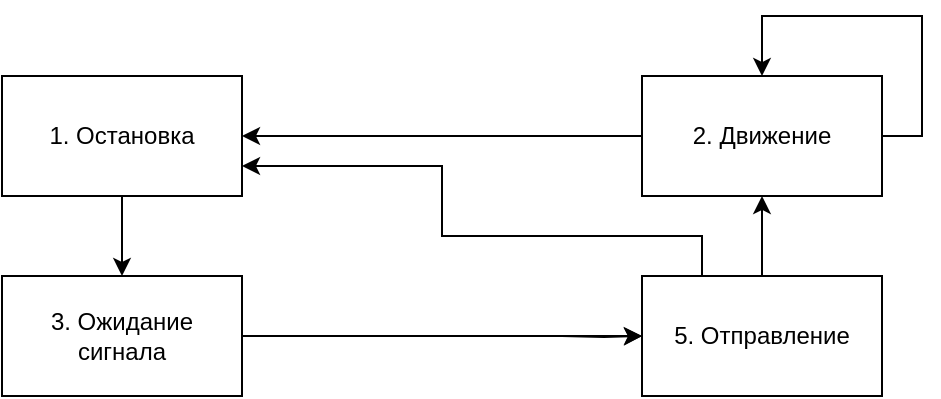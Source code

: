 <mxfile version="19.0.2" type="device"><diagram id="Yfxy3u2Mr8OOmJd5fezI" name="Page-1"><mxGraphModel dx="1038" dy="649" grid="1" gridSize="10" guides="1" tooltips="1" connect="1" arrows="1" fold="1" page="1" pageScale="1" pageWidth="827" pageHeight="1169" math="0" shadow="0"><root><mxCell id="0"/><mxCell id="1" parent="0"/><mxCell id="9" style="edgeStyle=orthogonalEdgeStyle;rounded=0;orthogonalLoop=1;jettySize=auto;html=1;entryX=0.5;entryY=0;entryDx=0;entryDy=0;" parent="1" source="2" target="3" edge="1"><mxGeometry relative="1" as="geometry"/></mxCell><mxCell id="2" value="1. Остановка" style="rounded=0;whiteSpace=wrap;html=1;" parent="1" vertex="1"><mxGeometry x="160" y="170" width="120" height="60" as="geometry"/></mxCell><mxCell id="HSz1Uy9JSJRexG8I0wha-15" style="edgeStyle=orthogonalEdgeStyle;rounded=0;orthogonalLoop=1;jettySize=auto;html=1;entryX=0;entryY=0.5;entryDx=0;entryDy=0;" edge="1" parent="1" source="3" target="5"><mxGeometry relative="1" as="geometry"/></mxCell><mxCell id="3" value="3. Ожидание сигнала" style="rounded=0;whiteSpace=wrap;html=1;" parent="1" vertex="1"><mxGeometry x="160" y="270" width="120" height="60" as="geometry"/></mxCell><mxCell id="13" style="edgeStyle=orthogonalEdgeStyle;rounded=0;orthogonalLoop=1;jettySize=auto;html=1;" parent="1" target="5" edge="1"><mxGeometry relative="1" as="geometry"><mxPoint x="440" y="300" as="sourcePoint"/></mxGeometry></mxCell><mxCell id="14" style="edgeStyle=orthogonalEdgeStyle;rounded=0;orthogonalLoop=1;jettySize=auto;html=1;entryX=0.5;entryY=1;entryDx=0;entryDy=0;" parent="1" source="5" target="6" edge="1"><mxGeometry relative="1" as="geometry"/></mxCell><mxCell id="15" style="edgeStyle=orthogonalEdgeStyle;rounded=0;orthogonalLoop=1;jettySize=auto;html=1;entryX=1;entryY=0.75;entryDx=0;entryDy=0;" parent="1" source="5" target="2" edge="1"><mxGeometry relative="1" as="geometry"><Array as="points"><mxPoint x="510" y="250"/><mxPoint x="380" y="250"/><mxPoint x="380" y="215"/></Array></mxGeometry></mxCell><mxCell id="5" value="5. Отправление" style="rounded=0;whiteSpace=wrap;html=1;" parent="1" vertex="1"><mxGeometry x="480" y="270" width="120" height="60" as="geometry"/></mxCell><mxCell id="7" style="edgeStyle=orthogonalEdgeStyle;rounded=0;orthogonalLoop=1;jettySize=auto;html=1;entryX=1;entryY=0.5;entryDx=0;entryDy=0;" parent="1" source="6" target="2" edge="1"><mxGeometry relative="1" as="geometry"/></mxCell><mxCell id="6" value="2. Движение" style="rounded=0;whiteSpace=wrap;html=1;" parent="1" vertex="1"><mxGeometry x="480" y="170" width="120" height="60" as="geometry"/></mxCell><mxCell id="11" style="edgeStyle=orthogonalEdgeStyle;rounded=0;orthogonalLoop=1;jettySize=auto;html=1;" parent="1" source="6" target="6" edge="1"><mxGeometry relative="1" as="geometry"><Array as="points"><mxPoint x="620" y="200"/><mxPoint x="610" y="140"/></Array></mxGeometry></mxCell></root></mxGraphModel></diagram></mxfile>